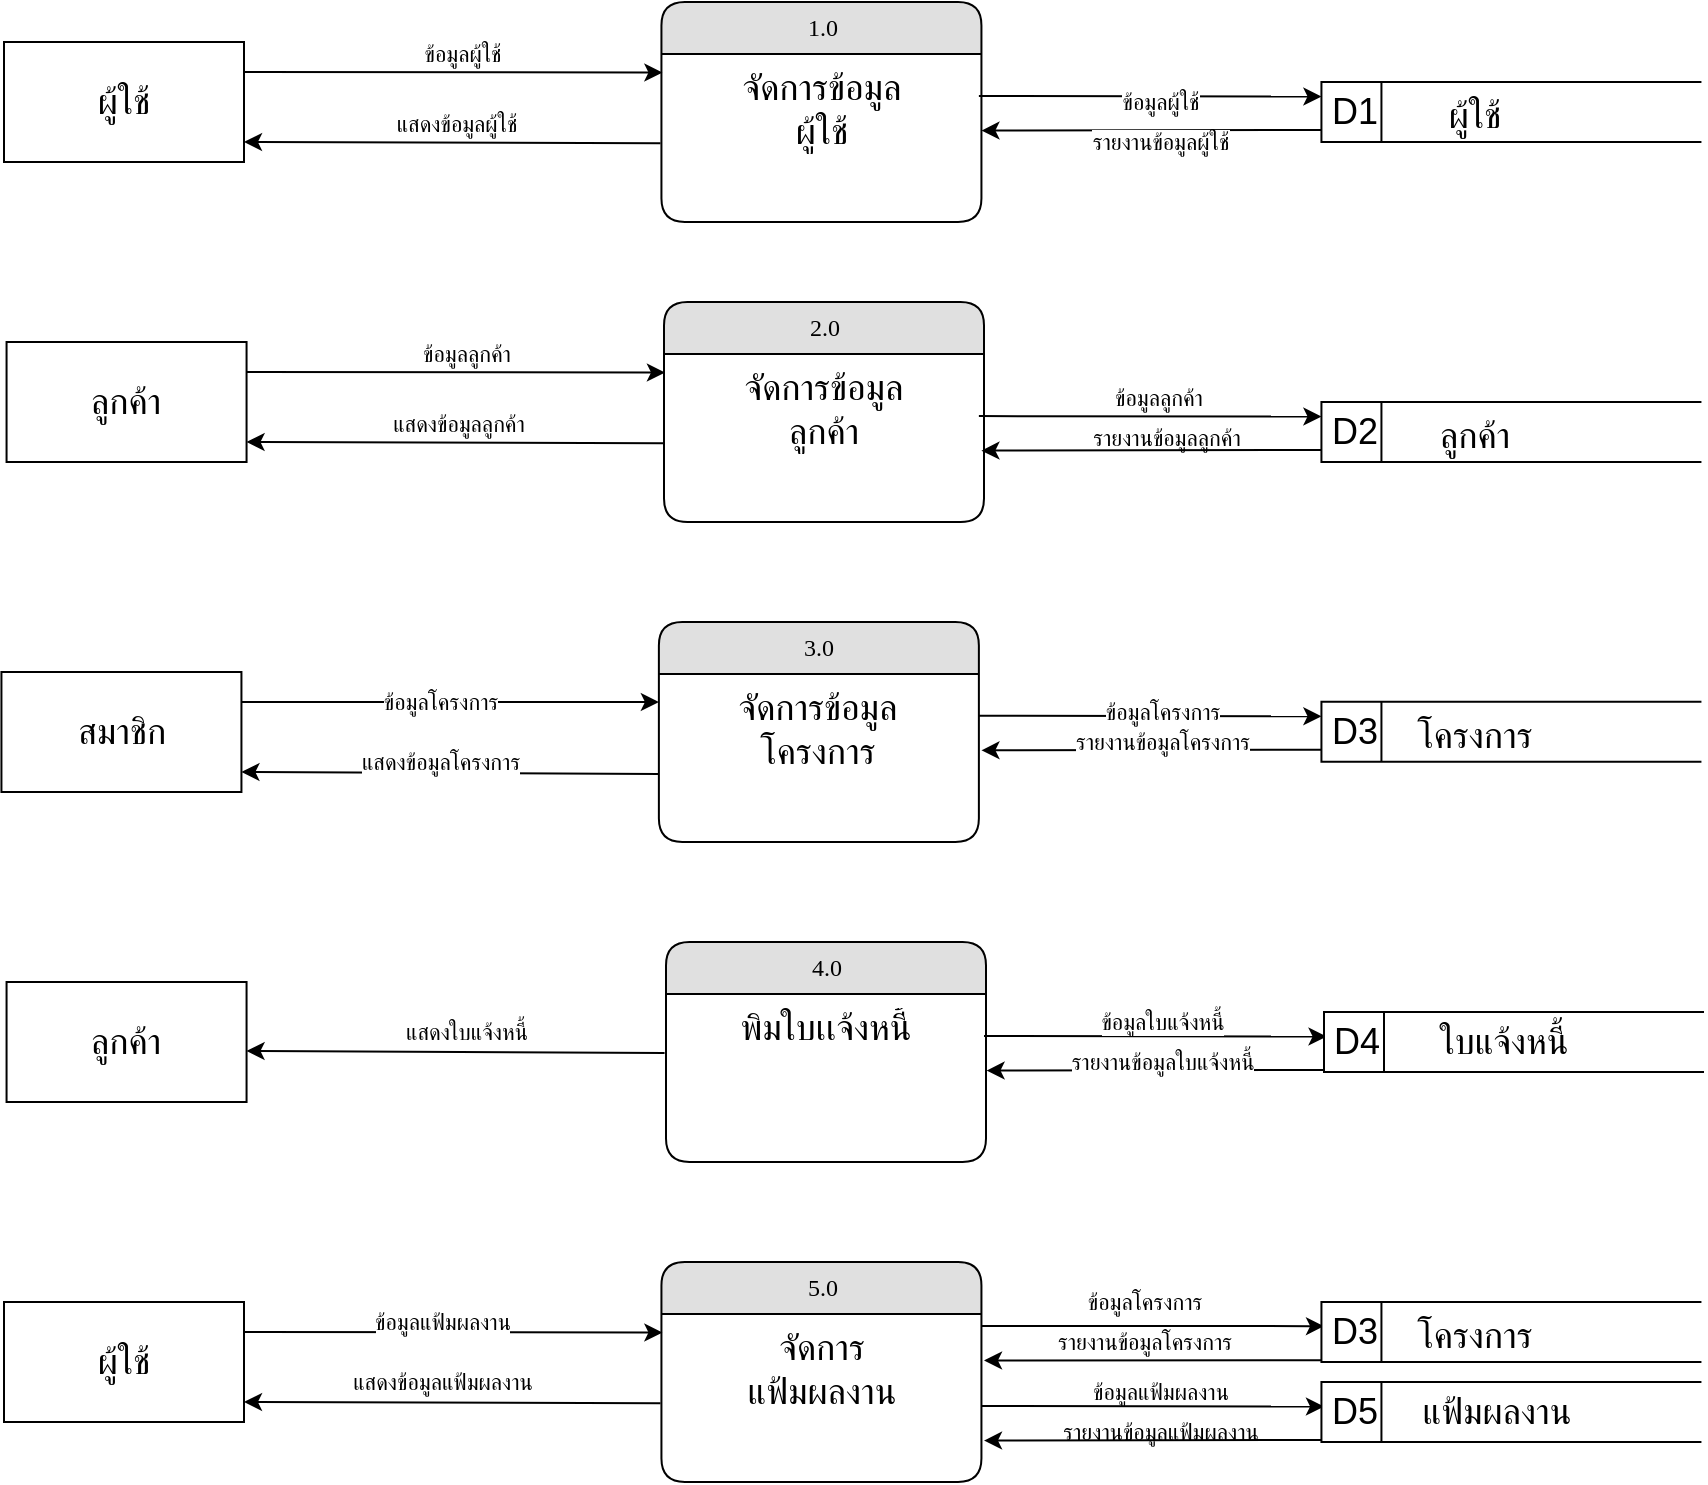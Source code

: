 <mxfile version="25.0.1">
  <diagram name="Page-1" id="b520641d-4fe3-3701-9064-5fc419738815">
    <mxGraphModel dx="2943" dy="746" grid="1" gridSize="10" guides="1" tooltips="1" connect="1" arrows="1" fold="1" page="1" pageScale="1" pageWidth="1100" pageHeight="850" background="none" math="0" shadow="0">
      <root>
        <mxCell id="0" />
        <mxCell id="1" parent="0" />
        <mxCell id="21ea969265ad0168-14" value="1.0" style="swimlane;html=1;fontStyle=0;childLayout=stackLayout;horizontal=1;startSize=26;fillColor=#e0e0e0;horizontalStack=0;resizeParent=1;resizeLast=0;collapsible=1;marginBottom=0;swimlaneFillColor=#ffffff;align=center;rounded=1;shadow=0;comic=0;labelBackgroundColor=none;strokeWidth=1;fontFamily=Verdana;fontSize=12" parent="1" vertex="1">
          <mxGeometry x="-71.28" y="60" width="160" height="110" as="geometry" />
        </mxCell>
        <mxCell id="21ea969265ad0168-15" value="&lt;span style=&quot;font-size: 18px;&quot;&gt;จัดการข้อมูล&lt;br&gt;ผู้ใช้&lt;/span&gt;" style="text;html=1;strokeColor=none;fillColor=none;spacingLeft=4;spacingRight=4;whiteSpace=wrap;overflow=hidden;rotatable=0;points=[[0,0.5],[1,0.5]];portConstraint=eastwest;align=center;" parent="21ea969265ad0168-14" vertex="1">
          <mxGeometry y="26" width="160" height="54" as="geometry" />
        </mxCell>
        <mxCell id="J-rECzXJLJKtCDADrSuw-3" value="&lt;span style=&quot;font-size: 18px; text-wrap-mode: nowrap;&quot;&gt;ผู้ใช้&lt;/span&gt;" style="rounded=0;whiteSpace=wrap;html=1;" parent="1" vertex="1">
          <mxGeometry x="-400" y="80" width="120" height="60" as="geometry" />
        </mxCell>
        <mxCell id="J-rECzXJLJKtCDADrSuw-29" value="3.0" style="swimlane;html=1;fontStyle=0;childLayout=stackLayout;horizontal=1;startSize=26;fillColor=#e0e0e0;horizontalStack=0;resizeParent=1;resizeLast=0;collapsible=1;marginBottom=0;swimlaneFillColor=#ffffff;align=center;rounded=1;shadow=0;comic=0;labelBackgroundColor=none;strokeWidth=1;fontFamily=Verdana;fontSize=12" parent="1" vertex="1">
          <mxGeometry x="-72.56" y="370" width="160" height="110" as="geometry" />
        </mxCell>
        <mxCell id="J-rECzXJLJKtCDADrSuw-30" value="&lt;span style=&quot;font-size: 18px;&quot;&gt;จัดการข้อมูล&lt;/span&gt;&lt;div&gt;&lt;span style=&quot;font-size: 18px;&quot;&gt;โครงการ&lt;/span&gt;&lt;/div&gt;" style="text;html=1;strokeColor=none;fillColor=none;spacingLeft=4;spacingRight=4;whiteSpace=wrap;overflow=hidden;rotatable=0;points=[[0,0.5],[1,0.5]];portConstraint=eastwest;align=center;" parent="J-rECzXJLJKtCDADrSuw-29" vertex="1">
          <mxGeometry y="26" width="160" height="54" as="geometry" />
        </mxCell>
        <mxCell id="J-rECzXJLJKtCDADrSuw-31" value="" style="endArrow=classic;html=1;rounded=0;exitX=1;exitY=0.25;exitDx=0;exitDy=0;entryX=0.003;entryY=0.172;entryDx=0;entryDy=0;entryPerimeter=0;" parent="1" source="J-rECzXJLJKtCDADrSuw-3" target="21ea969265ad0168-15" edge="1">
          <mxGeometry width="50" height="50" relative="1" as="geometry">
            <mxPoint x="-261.28" y="90" as="sourcePoint" />
            <mxPoint x="-67.76" y="92.404" as="targetPoint" />
            <Array as="points" />
          </mxGeometry>
        </mxCell>
        <mxCell id="J-rECzXJLJKtCDADrSuw-40" value="ข้อมูลผู้ใช้" style="edgeLabel;html=1;align=center;verticalAlign=middle;resizable=0;points=[];rotation=0;" parent="J-rECzXJLJKtCDADrSuw-31" vertex="1" connectable="0">
          <mxGeometry x="-0.064" y="2" relative="1" as="geometry">
            <mxPoint x="11" y="-7" as="offset" />
          </mxGeometry>
        </mxCell>
        <mxCell id="J-rECzXJLJKtCDADrSuw-32" value="" style="endArrow=classic;html=1;rounded=0;exitX=-0.003;exitY=0.826;exitDx=0;exitDy=0;entryX=1;entryY=0.833;entryDx=0;entryDy=0;entryPerimeter=0;exitPerimeter=0;" parent="1" source="21ea969265ad0168-15" target="J-rECzXJLJKtCDADrSuw-3" edge="1">
          <mxGeometry width="50" height="50" relative="1" as="geometry">
            <mxPoint x="-71.28" y="122" as="sourcePoint" />
            <mxPoint x="-261.28" y="120" as="targetPoint" />
            <Array as="points" />
          </mxGeometry>
        </mxCell>
        <mxCell id="J-rECzXJLJKtCDADrSuw-41" value="แสดงข้อมูลผู้ใช้" style="edgeLabel;html=1;align=center;verticalAlign=middle;resizable=0;points=[];" parent="J-rECzXJLJKtCDADrSuw-32" vertex="1" connectable="0">
          <mxGeometry x="0.072" y="-2" relative="1" as="geometry">
            <mxPoint x="9" y="-8" as="offset" />
          </mxGeometry>
        </mxCell>
        <mxCell id="J-rECzXJLJKtCDADrSuw-49" value="" style="group" parent="1" vertex="1" connectable="0">
          <mxGeometry x="258.72" y="100" width="190" height="30" as="geometry" />
        </mxCell>
        <mxCell id="J-rECzXJLJKtCDADrSuw-50" value="&lt;font style=&quot;font-size: 18px;&quot;&gt;D1&lt;/font&gt;" style="html=1;dashed=0;whiteSpace=wrap;shape=mxgraph.dfd.dataStoreID;align=left;spacingLeft=3;points=[[0,0],[0.5,0],[1,0],[0,0.5],[1,0.5],[0,1],[0.5,1],[1,1]];container=0;" parent="J-rECzXJLJKtCDADrSuw-49" vertex="1">
          <mxGeometry width="190" height="30" as="geometry" />
        </mxCell>
        <mxCell id="J-rECzXJLJKtCDADrSuw-51" value="&lt;font style=&quot;font-size: 18px; font-weight: normal;&quot;&gt;ผู้ใช้&lt;/font&gt;" style="text;strokeColor=none;fillColor=none;html=1;fontSize=24;fontStyle=1;verticalAlign=middle;align=center;container=0;" parent="J-rECzXJLJKtCDADrSuw-49" vertex="1">
          <mxGeometry x="28.5" width="95" height="30" as="geometry" />
        </mxCell>
        <mxCell id="J-rECzXJLJKtCDADrSuw-52" value="" style="endArrow=classic;html=1;rounded=0;exitX=0.992;exitY=0.389;exitDx=0;exitDy=0;exitPerimeter=0;entryX=0;entryY=0.242;entryDx=0;entryDy=0;entryPerimeter=0;" parent="1" target="J-rECzXJLJKtCDADrSuw-50" edge="1">
          <mxGeometry width="50" height="50" relative="1" as="geometry">
            <mxPoint x="87.44" y="107.006" as="sourcePoint" />
            <mxPoint x="258.72" y="110" as="targetPoint" />
            <Array as="points" />
          </mxGeometry>
        </mxCell>
        <mxCell id="J-rECzXJLJKtCDADrSuw-54" value="" style="endArrow=classic;html=1;rounded=0;exitX=-0.001;exitY=0.799;exitDx=0;exitDy=0;exitPerimeter=0;entryX=1;entryY=0.709;entryDx=0;entryDy=0;entryPerimeter=0;" parent="1" source="J-rECzXJLJKtCDADrSuw-50" edge="1">
          <mxGeometry width="50" height="50" relative="1" as="geometry">
            <mxPoint x="257.72" y="130" as="sourcePoint" />
            <mxPoint x="88.72" y="124.286" as="targetPoint" />
            <Array as="points" />
          </mxGeometry>
        </mxCell>
        <mxCell id="J-rECzXJLJKtCDADrSuw-108" value="&lt;span style=&quot;font-size: 18px;&quot;&gt;สมาชิก&lt;/span&gt;" style="rounded=0;whiteSpace=wrap;html=1;" parent="1" vertex="1">
          <mxGeometry x="-401.28" y="395" width="120" height="60" as="geometry" />
        </mxCell>
        <mxCell id="J-rECzXJLJKtCDADrSuw-109" value="" style="endArrow=classic;html=1;rounded=0;exitX=1;exitY=0.25;exitDx=0;exitDy=0;entryX=0.003;entryY=0.172;entryDx=0;entryDy=0;entryPerimeter=0;" parent="1" source="J-rECzXJLJKtCDADrSuw-108" edge="1">
          <mxGeometry width="50" height="50" relative="1" as="geometry">
            <mxPoint x="-262.56" y="405" as="sourcePoint" />
            <mxPoint x="-72.56" y="410" as="targetPoint" />
            <Array as="points" />
          </mxGeometry>
        </mxCell>
        <mxCell id="J-rECzXJLJKtCDADrSuw-111" value="" style="endArrow=classic;html=1;rounded=0;exitX=-0.003;exitY=0.826;exitDx=0;exitDy=0;entryX=1;entryY=0.833;entryDx=0;entryDy=0;entryPerimeter=0;exitPerimeter=0;" parent="1" target="J-rECzXJLJKtCDADrSuw-108" edge="1">
          <mxGeometry width="50" height="50" relative="1" as="geometry">
            <mxPoint x="-72.56" y="446" as="sourcePoint" />
            <mxPoint x="-262.56" y="435" as="targetPoint" />
            <Array as="points" />
          </mxGeometry>
        </mxCell>
        <mxCell id="J-rECzXJLJKtCDADrSuw-119" value="" style="group" parent="1" vertex="1" connectable="0">
          <mxGeometry x="258.72" y="409.88" width="190" height="30" as="geometry" />
        </mxCell>
        <mxCell id="J-rECzXJLJKtCDADrSuw-120" value="&lt;font style=&quot;font-size: 18px;&quot;&gt;D3&lt;/font&gt;" style="html=1;dashed=0;whiteSpace=wrap;shape=mxgraph.dfd.dataStoreID;align=left;spacingLeft=3;points=[[0,0],[0.5,0],[1,0],[0,0.5],[1,0.5],[0,1],[0.5,1],[1,1]];container=0;" parent="J-rECzXJLJKtCDADrSuw-119" vertex="1">
          <mxGeometry width="190" height="30" as="geometry" />
        </mxCell>
        <mxCell id="J-rECzXJLJKtCDADrSuw-121" value="&lt;span style=&quot;font-size: 18px; font-weight: 400; text-wrap-mode: wrap;&quot;&gt;โครงการ&lt;/span&gt;" style="text;strokeColor=none;fillColor=none;html=1;fontSize=24;fontStyle=1;verticalAlign=middle;align=center;container=0;" parent="J-rECzXJLJKtCDADrSuw-119" vertex="1">
          <mxGeometry x="28.5" width="95" height="30" as="geometry" />
        </mxCell>
        <mxCell id="J-rECzXJLJKtCDADrSuw-122" value="" style="endArrow=classic;html=1;rounded=0;exitX=0.992;exitY=0.389;exitDx=0;exitDy=0;exitPerimeter=0;entryX=0;entryY=0.242;entryDx=0;entryDy=0;entryPerimeter=0;" parent="1" target="J-rECzXJLJKtCDADrSuw-120" edge="1">
          <mxGeometry width="50" height="50" relative="1" as="geometry">
            <mxPoint x="87.44" y="416.886" as="sourcePoint" />
            <mxPoint x="258.72" y="419.88" as="targetPoint" />
            <Array as="points" />
          </mxGeometry>
        </mxCell>
        <mxCell id="J-rECzXJLJKtCDADrSuw-124" value="" style="endArrow=classic;html=1;rounded=0;exitX=-0.001;exitY=0.799;exitDx=0;exitDy=0;exitPerimeter=0;entryX=1;entryY=0.709;entryDx=0;entryDy=0;entryPerimeter=0;" parent="1" source="J-rECzXJLJKtCDADrSuw-120" edge="1">
          <mxGeometry width="50" height="50" relative="1" as="geometry">
            <mxPoint x="257.72" y="439.88" as="sourcePoint" />
            <mxPoint x="88.72" y="434.166" as="targetPoint" />
            <Array as="points" />
          </mxGeometry>
        </mxCell>
        <mxCell id="J-rECzXJLJKtCDADrSuw-140" value="4.0" style="swimlane;html=1;fontStyle=0;childLayout=stackLayout;horizontal=1;startSize=26;fillColor=#e0e0e0;horizontalStack=0;resizeParent=1;resizeLast=0;collapsible=1;marginBottom=0;swimlaneFillColor=#ffffff;align=center;rounded=1;shadow=0;comic=0;labelBackgroundColor=none;strokeWidth=1;fontFamily=Verdana;fontSize=12" parent="1" vertex="1">
          <mxGeometry x="-69" y="530" width="160" height="110" as="geometry" />
        </mxCell>
        <mxCell id="J-rECzXJLJKtCDADrSuw-202" value="&lt;span style=&quot;font-size: 18px;&quot;&gt;พิมใบเเจ้งหนี้&lt;/span&gt;" style="text;html=1;strokeColor=none;fillColor=none;spacingLeft=4;spacingRight=4;whiteSpace=wrap;overflow=hidden;rotatable=0;points=[[0,0.5],[1,0.5]];portConstraint=eastwest;align=center;" parent="J-rECzXJLJKtCDADrSuw-140" vertex="1">
          <mxGeometry y="26" width="160" height="54" as="geometry" />
        </mxCell>
        <mxCell id="J-rECzXJLJKtCDADrSuw-142" value="&lt;span style=&quot;font-size: 18px;&quot;&gt;ลูกค้า&lt;/span&gt;" style="rounded=0;whiteSpace=wrap;html=1;" parent="1" vertex="1">
          <mxGeometry x="-398.72" y="550" width="120" height="60" as="geometry" />
        </mxCell>
        <mxCell id="J-rECzXJLJKtCDADrSuw-159" value="" style="endArrow=classic;html=1;rounded=0;exitX=0.992;exitY=0.389;exitDx=0;exitDy=0;exitPerimeter=0;entryX=0;entryY=0.242;entryDx=0;entryDy=0;entryPerimeter=0;" parent="1" edge="1">
          <mxGeometry width="50" height="50" relative="1" as="geometry">
            <mxPoint x="90.0" y="577.006" as="sourcePoint" />
            <mxPoint x="261.28" y="577.26" as="targetPoint" />
            <Array as="points" />
          </mxGeometry>
        </mxCell>
        <mxCell id="J-rECzXJLJKtCDADrSuw-161" value="" style="endArrow=classic;html=1;rounded=0;exitX=-0.001;exitY=0.799;exitDx=0;exitDy=0;exitPerimeter=0;entryX=1;entryY=0.709;entryDx=0;entryDy=0;entryPerimeter=0;" parent="1" edge="1">
          <mxGeometry width="50" height="50" relative="1" as="geometry">
            <mxPoint x="261.09" y="593.97" as="sourcePoint" />
            <mxPoint x="91.28" y="594.286" as="targetPoint" />
            <Array as="points" />
          </mxGeometry>
        </mxCell>
        <mxCell id="J-rECzXJLJKtCDADrSuw-206" value="5.0" style="swimlane;html=1;fontStyle=0;childLayout=stackLayout;horizontal=1;startSize=26;fillColor=#e0e0e0;horizontalStack=0;resizeParent=1;resizeLast=0;collapsible=1;marginBottom=0;swimlaneFillColor=#ffffff;align=center;rounded=1;shadow=0;comic=0;labelBackgroundColor=none;strokeWidth=1;fontFamily=Verdana;fontSize=12" parent="1" vertex="1">
          <mxGeometry x="-71.28" y="690" width="160" height="110" as="geometry" />
        </mxCell>
        <mxCell id="J-rECzXJLJKtCDADrSuw-207" value="&lt;span style=&quot;font-size: 18px;&quot;&gt;จัดการ&lt;/span&gt;&lt;div&gt;&lt;span style=&quot;font-size: 18px;&quot;&gt;แฟ้มผลงาน&lt;/span&gt;&lt;/div&gt;" style="text;html=1;strokeColor=none;fillColor=none;spacingLeft=4;spacingRight=4;whiteSpace=wrap;overflow=hidden;rotatable=0;points=[[0,0.5],[1,0.5]];portConstraint=eastwest;align=center;" parent="J-rECzXJLJKtCDADrSuw-206" vertex="1">
          <mxGeometry y="26" width="160" height="54" as="geometry" />
        </mxCell>
        <mxCell id="J-rECzXJLJKtCDADrSuw-208" value="&lt;span style=&quot;font-size: 18px; text-wrap-mode: nowrap;&quot;&gt;ผู้ใช้&lt;/span&gt;" style="rounded=0;whiteSpace=wrap;html=1;" parent="1" vertex="1">
          <mxGeometry x="-400" y="710" width="120" height="60" as="geometry" />
        </mxCell>
        <mxCell id="J-rECzXJLJKtCDADrSuw-209" value="" style="endArrow=classic;html=1;rounded=0;exitX=1;exitY=0.25;exitDx=0;exitDy=0;entryX=0.003;entryY=0.172;entryDx=0;entryDy=0;entryPerimeter=0;" parent="1" source="J-rECzXJLJKtCDADrSuw-208" edge="1">
          <mxGeometry width="50" height="50" relative="1" as="geometry">
            <mxPoint x="-261.28" y="720" as="sourcePoint" />
            <mxPoint x="-70.8" y="725.288" as="targetPoint" />
            <Array as="points" />
          </mxGeometry>
        </mxCell>
        <mxCell id="J-rECzXJLJKtCDADrSuw-211" value="" style="endArrow=classic;html=1;rounded=0;exitX=-0.003;exitY=0.826;exitDx=0;exitDy=0;entryX=1;entryY=0.833;entryDx=0;entryDy=0;entryPerimeter=0;exitPerimeter=0;" parent="1" target="J-rECzXJLJKtCDADrSuw-208" edge="1">
          <mxGeometry width="50" height="50" relative="1" as="geometry">
            <mxPoint x="-71.76" y="760.604" as="sourcePoint" />
            <mxPoint x="-261.28" y="750" as="targetPoint" />
            <Array as="points" />
          </mxGeometry>
        </mxCell>
        <mxCell id="J-rECzXJLJKtCDADrSuw-235" value="" style="endArrow=classic;html=1;rounded=0;exitX=-0.003;exitY=0.826;exitDx=0;exitDy=0;entryX=1;entryY=0.833;entryDx=0;entryDy=0;entryPerimeter=0;exitPerimeter=0;" parent="1" edge="1">
          <mxGeometry width="50" height="50" relative="1" as="geometry">
            <mxPoint x="-69.72" y="585.5" as="sourcePoint" />
            <mxPoint x="-278.72" y="584.5" as="targetPoint" />
            <Array as="points" />
          </mxGeometry>
        </mxCell>
        <mxCell id="J-rECzXJLJKtCDADrSuw-236" value="แสดงใบแจ้งหนี้" style="edgeLabel;html=1;align=center;verticalAlign=middle;resizable=0;points=[];" parent="J-rECzXJLJKtCDADrSuw-235" vertex="1" connectable="0">
          <mxGeometry x="0.072" y="-2" relative="1" as="geometry">
            <mxPoint x="12" y="-8" as="offset" />
          </mxGeometry>
        </mxCell>
        <mxCell id="J-rECzXJLJKtCDADrSuw-248" value="ข้อมูลใบแจ้งหนี้" style="edgeLabel;html=1;align=center;verticalAlign=middle;resizable=0;points=[];" parent="J-rECzXJLJKtCDADrSuw-235" vertex="1" connectable="0">
          <mxGeometry x="0.072" y="-2" relative="1" as="geometry">
            <mxPoint x="360" y="-13" as="offset" />
          </mxGeometry>
        </mxCell>
        <mxCell id="J-rECzXJLJKtCDADrSuw-249" value="รายงานข้อมูลใบแจ้งหนี้" style="edgeLabel;html=1;align=center;verticalAlign=middle;resizable=0;points=[];" parent="J-rECzXJLJKtCDADrSuw-235" vertex="1" connectable="0">
          <mxGeometry x="0.072" y="-2" relative="1" as="geometry">
            <mxPoint x="360" y="7" as="offset" />
          </mxGeometry>
        </mxCell>
        <mxCell id="J-rECzXJLJKtCDADrSuw-250" value="ข้อมูลผู้ใช้" style="edgeLabel;html=1;align=center;verticalAlign=middle;resizable=0;points=[];" parent="J-rECzXJLJKtCDADrSuw-235" vertex="1" connectable="0">
          <mxGeometry x="0.072" y="-2" relative="1" as="geometry">
            <mxPoint x="359" y="-473" as="offset" />
          </mxGeometry>
        </mxCell>
        <mxCell id="J-rECzXJLJKtCDADrSuw-251" value="รายงานข้อมูลผู้ใช้" style="edgeLabel;html=1;align=center;verticalAlign=middle;resizable=0;points=[];" parent="J-rECzXJLJKtCDADrSuw-235" vertex="1" connectable="0">
          <mxGeometry x="0.072" y="-2" relative="1" as="geometry">
            <mxPoint x="359" y="-453" as="offset" />
          </mxGeometry>
        </mxCell>
        <mxCell id="J-rECzXJLJKtCDADrSuw-256" value="แสดงข้อมูลโครงการ" style="edgeLabel;html=1;align=center;verticalAlign=middle;resizable=0;points=[];" parent="J-rECzXJLJKtCDADrSuw-235" vertex="1" connectable="0">
          <mxGeometry x="0.072" y="-2" relative="1" as="geometry">
            <mxPoint x="-1" y="-143" as="offset" />
          </mxGeometry>
        </mxCell>
        <mxCell id="J-rECzXJLJKtCDADrSuw-259" value="ข้อมูลโครงการ" style="edgeLabel;html=1;align=center;verticalAlign=middle;resizable=0;points=[];" parent="J-rECzXJLJKtCDADrSuw-235" vertex="1" connectable="0">
          <mxGeometry x="0.072" y="-2" relative="1" as="geometry">
            <mxPoint x="-1" y="-173" as="offset" />
          </mxGeometry>
        </mxCell>
        <mxCell id="J-rECzXJLJKtCDADrSuw-260" value="ข้อมูลโครงการ" style="edgeLabel;html=1;align=center;verticalAlign=middle;resizable=0;points=[];" parent="J-rECzXJLJKtCDADrSuw-235" vertex="1" connectable="0">
          <mxGeometry x="0.072" y="-2" relative="1" as="geometry">
            <mxPoint x="360" y="-168" as="offset" />
          </mxGeometry>
        </mxCell>
        <mxCell id="J-rECzXJLJKtCDADrSuw-261" value="รายงานข้อมูลโครงการ" style="edgeLabel;html=1;align=center;verticalAlign=middle;resizable=0;points=[];" parent="J-rECzXJLJKtCDADrSuw-235" vertex="1" connectable="0">
          <mxGeometry x="0.072" y="-2" relative="1" as="geometry">
            <mxPoint x="360" y="-153" as="offset" />
          </mxGeometry>
        </mxCell>
        <mxCell id="J-rECzXJLJKtCDADrSuw-265" value="ข้อมูลโครงการ" style="edgeLabel;html=1;align=center;verticalAlign=middle;resizable=0;points=[];" parent="J-rECzXJLJKtCDADrSuw-235" vertex="1" connectable="0">
          <mxGeometry x="0.072" y="-2" relative="1" as="geometry">
            <mxPoint x="351" y="127" as="offset" />
          </mxGeometry>
        </mxCell>
        <mxCell id="J-rECzXJLJKtCDADrSuw-266" value="รายงานข้อมูลโครงการ" style="edgeLabel;html=1;align=center;verticalAlign=middle;resizable=0;points=[];" parent="J-rECzXJLJKtCDADrSuw-235" vertex="1" connectable="0">
          <mxGeometry x="0.072" y="-2" relative="1" as="geometry">
            <mxPoint x="351" y="147" as="offset" />
          </mxGeometry>
        </mxCell>
        <mxCell id="J-rECzXJLJKtCDADrSuw-272" value="ข้อมูลแฟ้มผลงาน" style="edgeLabel;html=1;align=center;verticalAlign=middle;resizable=0;points=[];" parent="J-rECzXJLJKtCDADrSuw-235" vertex="1" connectable="0">
          <mxGeometry x="0.072" y="-2" relative="1" as="geometry">
            <mxPoint x="359" y="172" as="offset" />
          </mxGeometry>
        </mxCell>
        <mxCell id="J-rECzXJLJKtCDADrSuw-273" value="รายงานข้อมูลแฟ้มผลงาน" style="edgeLabel;html=1;align=center;verticalAlign=middle;resizable=0;points=[];" parent="J-rECzXJLJKtCDADrSuw-235" vertex="1" connectable="0">
          <mxGeometry x="0.072" y="-2" relative="1" as="geometry">
            <mxPoint x="359" y="192" as="offset" />
          </mxGeometry>
        </mxCell>
        <mxCell id="J-rECzXJLJKtCDADrSuw-277" value="ข้อมูลแฟ้มผลงาน" style="edgeLabel;html=1;align=center;verticalAlign=middle;resizable=0;points=[];" parent="J-rECzXJLJKtCDADrSuw-235" vertex="1" connectable="0">
          <mxGeometry x="0.072" y="-2" relative="1" as="geometry">
            <mxPoint y="137" as="offset" />
          </mxGeometry>
        </mxCell>
        <mxCell id="J-rECzXJLJKtCDADrSuw-278" value="แสดงข้อมูลแฟ้มผลงาน" style="edgeLabel;html=1;align=center;verticalAlign=middle;resizable=0;points=[];" parent="J-rECzXJLJKtCDADrSuw-235" vertex="1" connectable="0">
          <mxGeometry x="0.072" y="-2" relative="1" as="geometry">
            <mxPoint y="167" as="offset" />
          </mxGeometry>
        </mxCell>
        <mxCell id="q0jEr9tOCAXGT7uGepia-21" value="ข้อมูลลูกค้า" style="edgeLabel;html=1;align=center;verticalAlign=middle;resizable=0;points=[];" parent="J-rECzXJLJKtCDADrSuw-235" vertex="1" connectable="0">
          <mxGeometry x="0.072" y="-2" relative="1" as="geometry">
            <mxPoint x="358" y="-325" as="offset" />
          </mxGeometry>
        </mxCell>
        <mxCell id="q0jEr9tOCAXGT7uGepia-22" value="รายงานข้อมูลลูกค้า" style="edgeLabel;html=1;align=center;verticalAlign=middle;resizable=0;points=[];" parent="J-rECzXJLJKtCDADrSuw-235" vertex="1" connectable="0">
          <mxGeometry x="0.072" y="-2" relative="1" as="geometry">
            <mxPoint x="362" y="-305" as="offset" />
          </mxGeometry>
        </mxCell>
        <mxCell id="J-rECzXJLJKtCDADrSuw-245" value="" style="group" parent="1" vertex="1" connectable="0">
          <mxGeometry x="260" y="565" width="190" height="30" as="geometry" />
        </mxCell>
        <mxCell id="J-rECzXJLJKtCDADrSuw-246" value="&lt;font style=&quot;font-size: 18px;&quot;&gt;D4&lt;/font&gt;" style="html=1;dashed=0;whiteSpace=wrap;shape=mxgraph.dfd.dataStoreID;align=left;spacingLeft=3;points=[[0,0],[0.5,0],[1,0],[0,0.5],[1,0.5],[0,1],[0.5,1],[1,1]];container=0;" parent="J-rECzXJLJKtCDADrSuw-245" vertex="1">
          <mxGeometry width="190" height="30" as="geometry" />
        </mxCell>
        <mxCell id="J-rECzXJLJKtCDADrSuw-244" value="&lt;font style=&quot;font-size: 18px;&quot;&gt;ใบแจ้งหนี้&lt;/font&gt;" style="text;strokeColor=none;align=center;fillColor=none;html=1;verticalAlign=middle;whiteSpace=wrap;rounded=0;" parent="J-rECzXJLJKtCDADrSuw-245" vertex="1">
          <mxGeometry x="50" width="80" height="30" as="geometry" />
        </mxCell>
        <mxCell id="J-rECzXJLJKtCDADrSuw-263" value="" style="endArrow=classic;html=1;rounded=0;exitX=0.992;exitY=0.389;exitDx=0;exitDy=0;exitPerimeter=0;entryX=0;entryY=0.242;entryDx=0;entryDy=0;entryPerimeter=0;" parent="1" edge="1">
          <mxGeometry width="50" height="50" relative="1" as="geometry">
            <mxPoint x="88.72" y="721.966" as="sourcePoint" />
            <mxPoint x="260" y="722.08" as="targetPoint" />
            <Array as="points" />
          </mxGeometry>
        </mxCell>
        <mxCell id="J-rECzXJLJKtCDADrSuw-264" value="" style="endArrow=classic;html=1;rounded=0;exitX=-0.001;exitY=0.799;exitDx=0;exitDy=0;exitPerimeter=0;entryX=1;entryY=0.709;entryDx=0;entryDy=0;entryPerimeter=0;" parent="1" edge="1">
          <mxGeometry width="50" height="50" relative="1" as="geometry">
            <mxPoint x="260" y="739.08" as="sourcePoint" />
            <mxPoint x="90" y="739.246" as="targetPoint" />
            <Array as="points" />
          </mxGeometry>
        </mxCell>
        <mxCell id="J-rECzXJLJKtCDADrSuw-267" value="" style="group" parent="1" vertex="1" connectable="0">
          <mxGeometry x="258.72" y="710" width="190" height="30" as="geometry" />
        </mxCell>
        <mxCell id="J-rECzXJLJKtCDADrSuw-268" value="&lt;font style=&quot;font-size: 18px;&quot;&gt;D3&lt;/font&gt;" style="html=1;dashed=0;whiteSpace=wrap;shape=mxgraph.dfd.dataStoreID;align=left;spacingLeft=3;points=[[0,0],[0.5,0],[1,0],[0,0.5],[1,0.5],[0,1],[0.5,1],[1,1]];container=0;" parent="J-rECzXJLJKtCDADrSuw-267" vertex="1">
          <mxGeometry width="190" height="30" as="geometry" />
        </mxCell>
        <mxCell id="J-rECzXJLJKtCDADrSuw-269" value="&lt;span style=&quot;font-size: 18px; font-weight: 400; text-wrap-mode: wrap;&quot;&gt;โครงการ&lt;/span&gt;" style="text;strokeColor=none;fillColor=none;html=1;fontSize=24;fontStyle=1;verticalAlign=middle;align=center;container=0;" parent="J-rECzXJLJKtCDADrSuw-267" vertex="1">
          <mxGeometry x="28.5" width="95" height="30" as="geometry" />
        </mxCell>
        <mxCell id="J-rECzXJLJKtCDADrSuw-270" value="" style="endArrow=classic;html=1;rounded=0;exitX=0.992;exitY=0.389;exitDx=0;exitDy=0;exitPerimeter=0;entryX=0;entryY=0.242;entryDx=0;entryDy=0;entryPerimeter=0;" parent="1" edge="1">
          <mxGeometry width="50" height="50" relative="1" as="geometry">
            <mxPoint x="88.72" y="762.006" as="sourcePoint" />
            <mxPoint x="260" y="762.26" as="targetPoint" />
            <Array as="points" />
          </mxGeometry>
        </mxCell>
        <mxCell id="J-rECzXJLJKtCDADrSuw-271" value="" style="endArrow=classic;html=1;rounded=0;exitX=-0.001;exitY=0.799;exitDx=0;exitDy=0;exitPerimeter=0;entryX=1;entryY=0.709;entryDx=0;entryDy=0;entryPerimeter=0;" parent="1" edge="1">
          <mxGeometry width="50" height="50" relative="1" as="geometry">
            <mxPoint x="259.81" y="778.97" as="sourcePoint" />
            <mxPoint x="90" y="779.286" as="targetPoint" />
            <Array as="points" />
          </mxGeometry>
        </mxCell>
        <mxCell id="J-rECzXJLJKtCDADrSuw-274" value="" style="group" parent="1" vertex="1" connectable="0">
          <mxGeometry x="258.72" y="750" width="190" height="30" as="geometry" />
        </mxCell>
        <mxCell id="J-rECzXJLJKtCDADrSuw-275" value="&lt;font style=&quot;font-size: 18px;&quot;&gt;D5&lt;/font&gt;" style="html=1;dashed=0;whiteSpace=wrap;shape=mxgraph.dfd.dataStoreID;align=left;spacingLeft=3;points=[[0,0],[0.5,0],[1,0],[0,0.5],[1,0.5],[0,1],[0.5,1],[1,1]];container=0;" parent="J-rECzXJLJKtCDADrSuw-274" vertex="1">
          <mxGeometry width="190" height="30" as="geometry" />
        </mxCell>
        <mxCell id="J-rECzXJLJKtCDADrSuw-276" value="&lt;div&gt;&lt;span style=&quot;font-size: 18px;&quot;&gt;แฟ้มผลงาน&lt;/span&gt;&lt;/div&gt;" style="text;strokeColor=none;align=center;fillColor=none;html=1;verticalAlign=middle;whiteSpace=wrap;rounded=0;" parent="J-rECzXJLJKtCDADrSuw-274" vertex="1">
          <mxGeometry x="35" width="105" height="30" as="geometry" />
        </mxCell>
        <mxCell id="q0jEr9tOCAXGT7uGepia-1" value="2.0" style="swimlane;html=1;fontStyle=0;childLayout=stackLayout;horizontal=1;startSize=26;fillColor=#e0e0e0;horizontalStack=0;resizeParent=1;resizeLast=0;collapsible=1;marginBottom=0;swimlaneFillColor=#ffffff;align=center;rounded=1;shadow=0;comic=0;labelBackgroundColor=none;strokeWidth=1;fontFamily=Verdana;fontSize=12" parent="1" vertex="1">
          <mxGeometry x="-70" y="210" width="160" height="110" as="geometry" />
        </mxCell>
        <mxCell id="q0jEr9tOCAXGT7uGepia-2" value="&lt;span style=&quot;font-size: 18px;&quot;&gt;จัดการข้อมูล&lt;br&gt;ลูกค้า&lt;/span&gt;" style="text;html=1;strokeColor=none;fillColor=none;spacingLeft=4;spacingRight=4;whiteSpace=wrap;overflow=hidden;rotatable=0;points=[[0,0.5],[1,0.5]];portConstraint=eastwest;align=center;" parent="q0jEr9tOCAXGT7uGepia-1" vertex="1">
          <mxGeometry y="26" width="160" height="54" as="geometry" />
        </mxCell>
        <mxCell id="q0jEr9tOCAXGT7uGepia-3" value="&lt;font style=&quot;font-size: 18px;&quot;&gt;ลูกค้า&lt;/font&gt;" style="rounded=0;whiteSpace=wrap;html=1;" parent="1" vertex="1">
          <mxGeometry x="-398.72" y="230" width="120" height="60" as="geometry" />
        </mxCell>
        <mxCell id="q0jEr9tOCAXGT7uGepia-4" value="" style="endArrow=classic;html=1;rounded=0;exitX=1;exitY=0.25;exitDx=0;exitDy=0;entryX=0.003;entryY=0.172;entryDx=0;entryDy=0;entryPerimeter=0;" parent="1" source="q0jEr9tOCAXGT7uGepia-3" target="q0jEr9tOCAXGT7uGepia-2" edge="1">
          <mxGeometry width="50" height="50" relative="1" as="geometry">
            <mxPoint x="-260.0" y="240" as="sourcePoint" />
            <mxPoint x="-66.48" y="242.404" as="targetPoint" />
            <Array as="points" />
          </mxGeometry>
        </mxCell>
        <mxCell id="q0jEr9tOCAXGT7uGepia-5" value="ข้อมูลลูกค้า" style="edgeLabel;html=1;align=center;verticalAlign=middle;resizable=0;points=[];rotation=0;" parent="q0jEr9tOCAXGT7uGepia-4" vertex="1" connectable="0">
          <mxGeometry x="-0.064" y="2" relative="1" as="geometry">
            <mxPoint x="11" y="-7" as="offset" />
          </mxGeometry>
        </mxCell>
        <mxCell id="q0jEr9tOCAXGT7uGepia-6" value="" style="endArrow=classic;html=1;rounded=0;exitX=-0.003;exitY=0.826;exitDx=0;exitDy=0;entryX=1;entryY=0.833;entryDx=0;entryDy=0;entryPerimeter=0;exitPerimeter=0;" parent="1" source="q0jEr9tOCAXGT7uGepia-2" target="q0jEr9tOCAXGT7uGepia-3" edge="1">
          <mxGeometry width="50" height="50" relative="1" as="geometry">
            <mxPoint x="-70" y="272" as="sourcePoint" />
            <mxPoint x="-260.0" y="270" as="targetPoint" />
            <Array as="points" />
          </mxGeometry>
        </mxCell>
        <mxCell id="q0jEr9tOCAXGT7uGepia-7" value="แสดงข้อมูลลูกค้า" style="edgeLabel;html=1;align=center;verticalAlign=middle;resizable=0;points=[];" parent="q0jEr9tOCAXGT7uGepia-6" vertex="1" connectable="0">
          <mxGeometry x="0.072" y="-2" relative="1" as="geometry">
            <mxPoint x="9" y="-8" as="offset" />
          </mxGeometry>
        </mxCell>
        <mxCell id="q0jEr9tOCAXGT7uGepia-13" value="" style="group" parent="1" vertex="1" connectable="0">
          <mxGeometry x="258.72" y="260.03" width="190" height="30" as="geometry" />
        </mxCell>
        <mxCell id="q0jEr9tOCAXGT7uGepia-14" value="&lt;font style=&quot;font-size: 18px;&quot;&gt;D2&lt;/font&gt;" style="html=1;dashed=0;whiteSpace=wrap;shape=mxgraph.dfd.dataStoreID;align=left;spacingLeft=3;points=[[0,0],[0.5,0],[1,0],[0,0.5],[1,0.5],[0,1],[0.5,1],[1,1]];container=0;" parent="q0jEr9tOCAXGT7uGepia-13" vertex="1">
          <mxGeometry width="190" height="30" as="geometry" />
        </mxCell>
        <mxCell id="q0jEr9tOCAXGT7uGepia-15" value="&lt;span style=&quot;font-size: 18px; font-weight: 400; text-wrap-mode: wrap;&quot;&gt;ลูกค้า&lt;/span&gt;" style="text;strokeColor=none;fillColor=none;html=1;fontSize=24;fontStyle=1;verticalAlign=middle;align=center;container=0;" parent="q0jEr9tOCAXGT7uGepia-13" vertex="1">
          <mxGeometry x="28.5" width="95" height="30" as="geometry" />
        </mxCell>
        <mxCell id="q0jEr9tOCAXGT7uGepia-16" value="" style="endArrow=classic;html=1;rounded=0;exitX=0.992;exitY=0.389;exitDx=0;exitDy=0;exitPerimeter=0;entryX=0;entryY=0.242;entryDx=0;entryDy=0;entryPerimeter=0;" parent="1" target="q0jEr9tOCAXGT7uGepia-14" edge="1">
          <mxGeometry width="50" height="50" relative="1" as="geometry">
            <mxPoint x="87.44" y="267.036" as="sourcePoint" />
            <mxPoint x="258.72" y="270.03" as="targetPoint" />
            <Array as="points" />
          </mxGeometry>
        </mxCell>
        <mxCell id="q0jEr9tOCAXGT7uGepia-17" value="" style="endArrow=classic;html=1;rounded=0;exitX=-0.001;exitY=0.799;exitDx=0;exitDy=0;exitPerimeter=0;entryX=1;entryY=0.709;entryDx=0;entryDy=0;entryPerimeter=0;" parent="1" source="q0jEr9tOCAXGT7uGepia-14" edge="1">
          <mxGeometry width="50" height="50" relative="1" as="geometry">
            <mxPoint x="257.72" y="290.03" as="sourcePoint" />
            <mxPoint x="88.72" y="284.316" as="targetPoint" />
            <Array as="points" />
          </mxGeometry>
        </mxCell>
      </root>
    </mxGraphModel>
  </diagram>
</mxfile>
